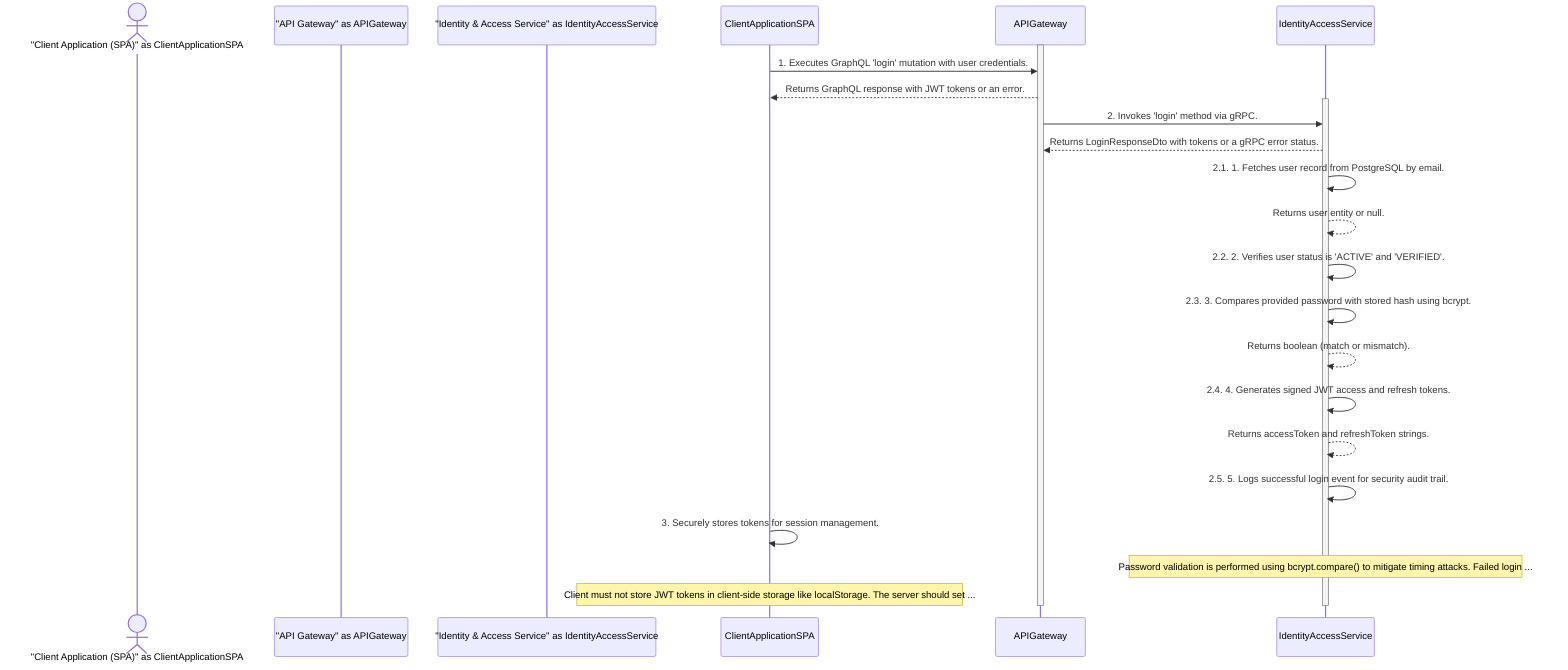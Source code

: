 sequenceDiagram
    actor "Client Application (SPA)" as ClientApplicationSPA
    participant "API Gateway" as APIGateway
    participant "Identity & Access Service" as IdentityAccessService

    activate APIGateway
    ClientApplicationSPA->>APIGateway: 1. Executes GraphQL 'login' mutation with user credentials.
    APIGateway-->>ClientApplicationSPA: Returns GraphQL response with JWT tokens or an error.
    activate IdentityAccessService
    APIGateway->>IdentityAccessService: 2. Invokes 'login' method via gRPC.
    IdentityAccessService-->>APIGateway: Returns LoginResponseDto with tokens or a gRPC error status.
    IdentityAccessService->>IdentityAccessService: 2.1. 1. Fetches user record from PostgreSQL by email.
    IdentityAccessService-->>IdentityAccessService: Returns user entity or null.
    IdentityAccessService->>IdentityAccessService: 2.2. 2. Verifies user status is 'ACTIVE' and 'VERIFIED'.
    IdentityAccessService->>IdentityAccessService: 2.3. 3. Compares provided password with stored hash using bcrypt.
    IdentityAccessService-->>IdentityAccessService: Returns boolean (match or mismatch).
    IdentityAccessService->>IdentityAccessService: 2.4. 4. Generates signed JWT access and refresh tokens.
    IdentityAccessService-->>IdentityAccessService: Returns accessToken and refreshToken strings.
    IdentityAccessService->>IdentityAccessService: 2.5. 5. Logs successful login event for security audit trail.
    ClientApplicationSPA->>ClientApplicationSPA: 3. Securely stores tokens for session management.

    note over IdentityAccessService: Password validation is performed using bcrypt.compare() to mitigate timing attacks. Failed login ...
    note over ClientApplicationSPA: Client must not store JWT tokens in client-side storage like localStorage. The server should set ...

    deactivate IdentityAccessService
    deactivate APIGateway